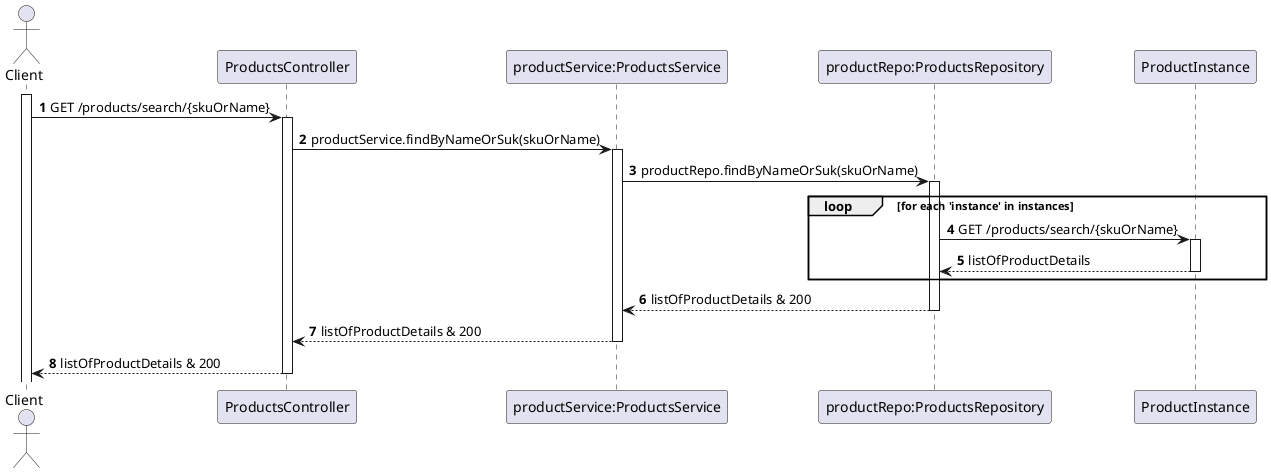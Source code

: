 @startuml
'https://plantuml.com/sequence-diagram


autoactivate on
autonumber

actor "Client" as client
participant "ProductsController" as controller
participant "productService:ProductsService" as service
participant "productRepo:ProductsRepository" as repository
participant "ProductInstance" as instance

activate client

client -> controller: GET /products/search/{skuOrName}
controller -> service : productService.findByNameOrSuk(skuOrName)
service -> repository: productRepo.findByNameOrSuk(skuOrName)
loop for each 'instance' in instances
 repository -> instance : GET /products/search/{skuOrName}
 instance --> repository: listOfProductDetails
end loop
repository --> service: listOfProductDetails & 200
service --> controller: listOfProductDetails & 200
controller --> client: listOfProductDetails & 200


@enduml